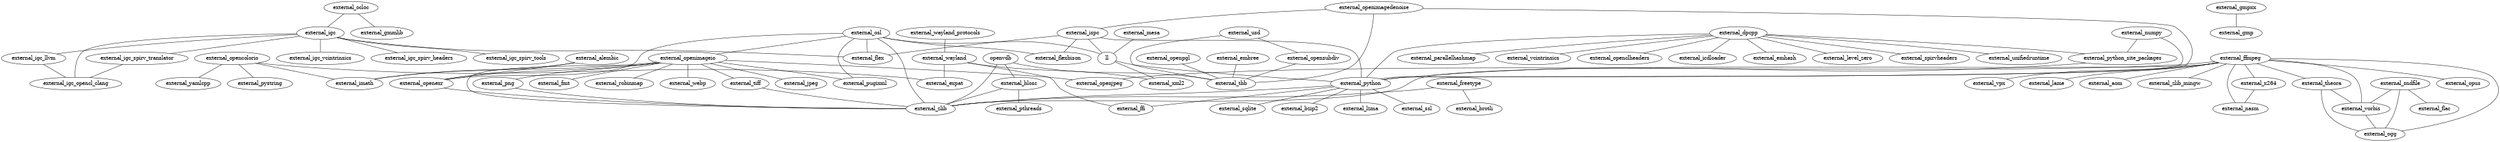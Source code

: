 strict graph {
graph[autosize = false, size = "25.7,8.3!", resolution = 300];
	external_alembic -- external_openexr;
	external_alembic -- external_imath;
	external_blosc -- external_zlib;
	external_blosc -- external_pthreads;
	external_dpcpp -- external_python;
	external_dpcpp -- external_python_site_packages;
	external_dpcpp -- external_vcintrinsics;
	external_dpcpp -- external_openclheaders;
	external_dpcpp -- external_icdloader;
	external_dpcpp -- external_emhash;
	external_dpcpp -- external_level_zero;
	external_dpcpp -- external_spirvheaders;
	external_dpcpp -- external_unifiedruntime;
	external_dpcpp -- external_parallelhashmap;
	external_embree -- external_tbb;
	external_ffmpeg -- external_zlib;
	external_ffmpeg -- external_openjpeg;
	external_ffmpeg -- external_x264;
	external_ffmpeg -- external_opus;
	external_ffmpeg -- external_vpx;
	external_ffmpeg -- external_theora;
	external_ffmpeg -- external_vorbis;
	external_ffmpeg -- external_ogg;
	external_ffmpeg -- external_lame;
	external_ffmpeg -- external_aom;
	external_ffmpeg -- external_zlib_mingw;
	external_ffmpeg -- external_nasm;
	external_freetype -- external_brotli;
	external_freetype -- external_zlib;
	external_gmpxx -- external_gmp;
	external_igc_llvm -- external_igc_opencl_clang;
	external_igc_spirv_translator -- external_igc_opencl_clang;
	external_igc -- external_igc_vcintrinsics;
	external_igc -- external_igc_llvm;
	external_igc -- external_igc_opencl_clang;
	external_igc -- external_igc_vcintrinsics;
	external_igc -- external_igc_spirv_headers;
	external_igc -- external_igc_spirv_tools;
	external_igc -- external_igc_spirv_translator;
	external_igc -- external_flex;
	external_ispc -- ll;
	external_ispc -- external_python;
	external_ispc -- external_flexbison;
	external_ispc -- external_flex;
	ll -- external_xml2;
	ll -- external_python;
	external_mesa -- ll;
	external_numpy -- external_python;
	external_numpy -- external_python_site_packages;
	external_ocloc -- external_igc;
	external_ocloc -- external_gmmlib;
	external_opencolorio -- external_yamlcpp;
	external_opencolorio -- external_expat;
	external_opencolorio -- external_imath;
	external_opencolorio -- external_pystring;
	external_openexr -- external_zlib;
	external_openimagedenoise -- external_tbb;
	external_openimagedenoise -- external_ispc;
	external_openimagedenoise -- external_python;
	external_openimageio -- external_png;
	external_openimageio -- external_zlib;
	external_openimageio -- external_openexr;
	external_openimageio -- external_imath;
	external_openimageio -- external_jpeg;
	external_openimageio -- external_tiff;
	external_openimageio -- external_pugixml;
	external_openimageio -- external_fmt;
	external_openimageio -- external_robinmap;
	external_openimageio -- external_openjpeg;
	external_openimageio -- external_webp;
	external_openpgl -- external_tbb;
	external_opensubdiv -- external_tbb;
	openvdb -- external_tbb;
	openvdb -- external_zlib;
	openvdb -- external_blosc;
	external_osl -- ll;
	external_osl -- external_openexr;
	external_osl -- external_zlib;
	external_osl -- external_openimageio;
	external_osl -- external_pugixml;
	external_osl -- external_flexbison;
	external_osl -- external_flex;
	external_png -- external_zlib;
	external_python -- external_bzip2;
	external_python -- external_ffi;
	external_python -- external_lzma;
	external_python -- external_ssl;
	external_python -- external_sqlite;
	external_python -- external_zlib;
	external_python_site_packages -- external_python;
	external_sndfile -- external_ogg;
	external_sndfile -- external_vorbis;
	external_sndfile -- external_flac;
	external_theora -- external_vorbis;
	external_theora -- external_ogg;
	external_tiff -- external_zlib;
	external_usd -- external_tbb;
	external_usd -- external_opensubdiv;
	external_vorbis -- external_ogg;
	external_wayland -- external_expat;
	external_wayland -- external_xml2;
	external_wayland -- external_ffi;
	external_wayland_protocols -- external_wayland;
	external_x264 -- external_nasm;
}
